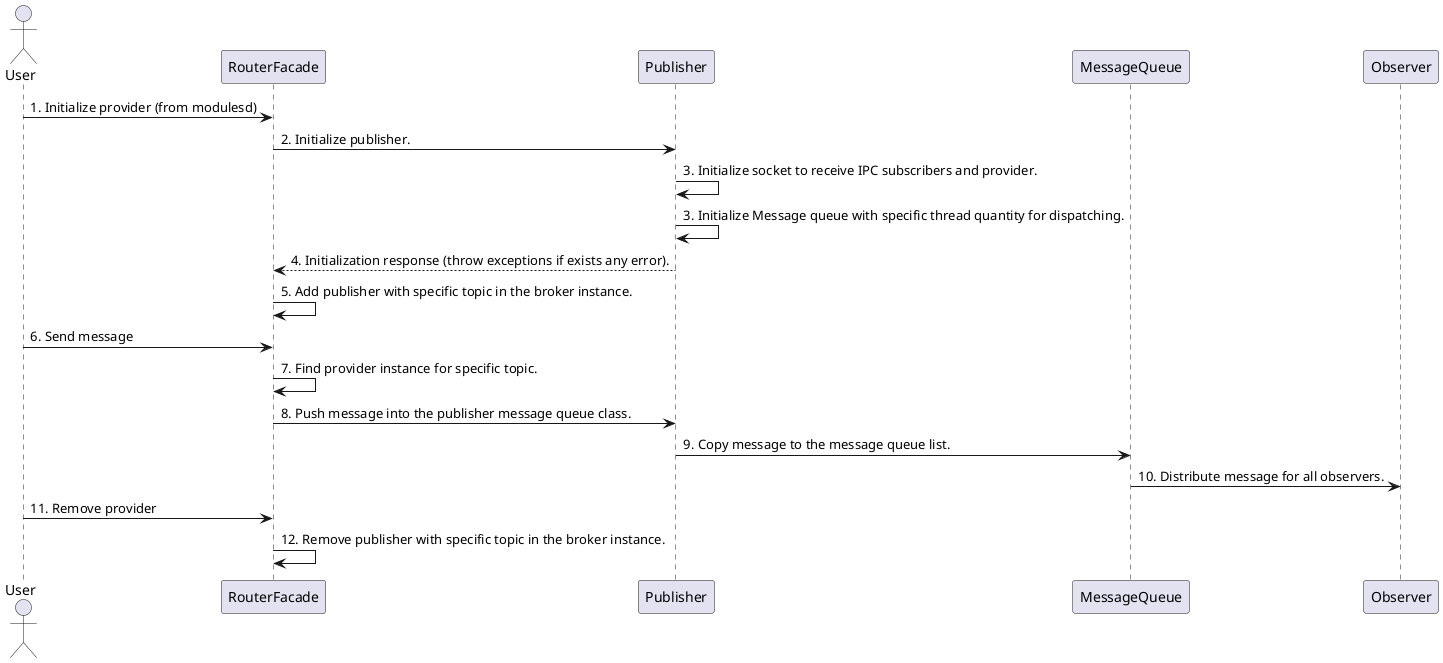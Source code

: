 @startuml
actor User

User -> RouterFacade: 1. Initialize provider (from modulesd)
RouterFacade -> Publisher: 2. Initialize publisher.
Publisher -> Publisher: 3. Initialize socket to receive IPC subscribers and provider.
Publisher -> Publisher: 3. Initialize Message queue with specific thread quantity for dispatching.
Publisher --> RouterFacade: 4. Initialization response (throw exceptions if exists any error).
RouterFacade -> RouterFacade: 5. Add publisher with specific topic in the broker instance.

User -> RouterFacade: 6. Send message
RouterFacade -> RouterFacade: 7. Find provider instance for specific topic.
RouterFacade -> Publisher: 8. Push message into the publisher message queue class.
Publisher -> MessageQueue: 9. Copy message to the message queue list.
MessageQueue -> Observer: 10. Distribute message for all observers.

User -> RouterFacade: 11. Remove provider
RouterFacade -> RouterFacade: 12. Remove publisher with specific topic in the broker instance.


@enduml
